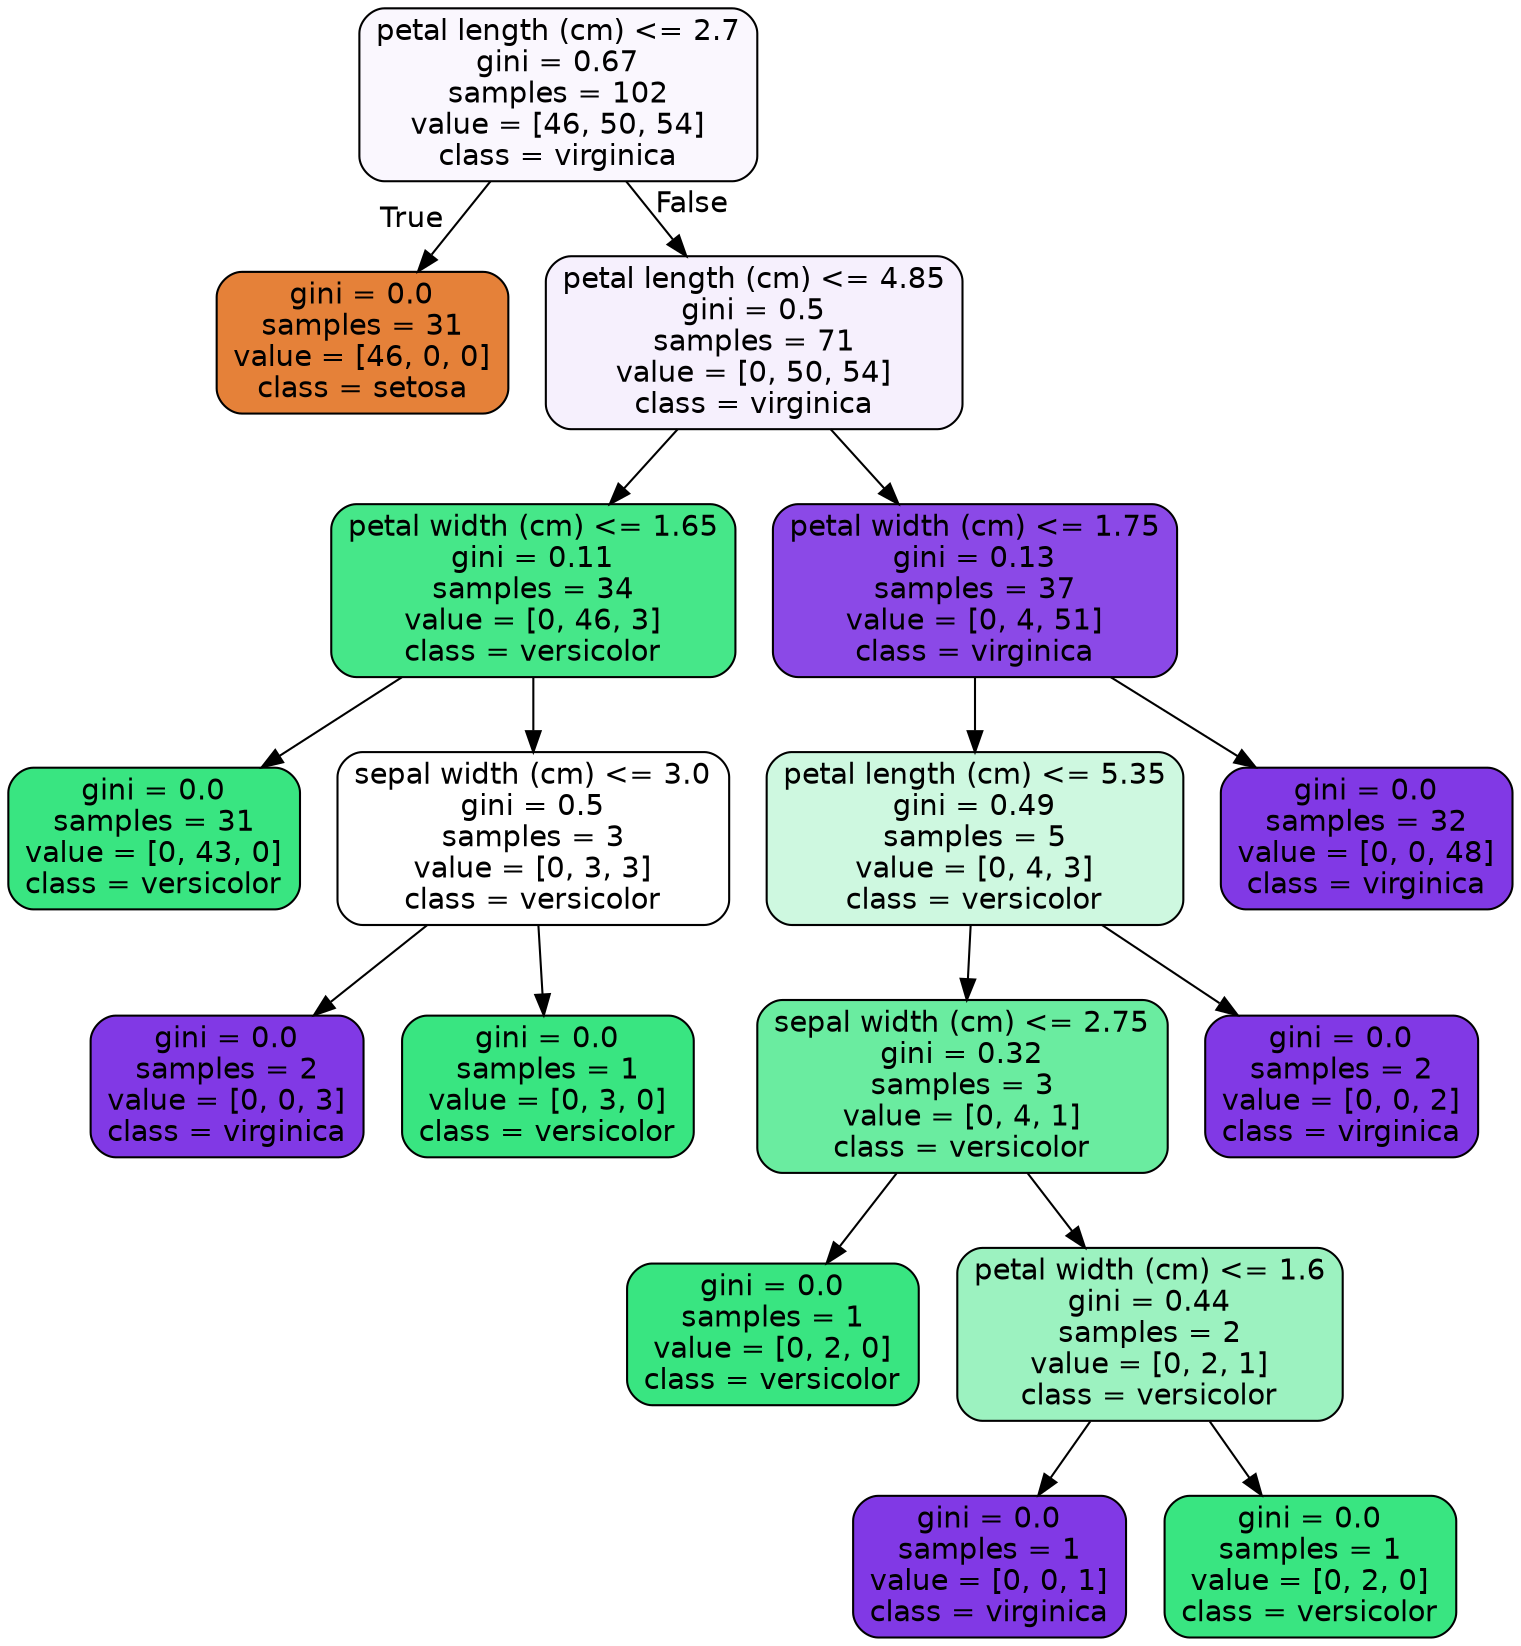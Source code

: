 digraph Tree {
node [shape=box, style="filled, rounded", color="black", fontname=helvetica] ;
edge [fontname=helvetica] ;
0 [label="petal length (cm) <= 2.7\ngini = 0.67\nsamples = 102\nvalue = [46, 50, 54]\nclass = virginica", fillcolor="#faf7fe"] ;
1 [label="gini = 0.0\nsamples = 31\nvalue = [46, 0, 0]\nclass = setosa", fillcolor="#e58139"] ;
0 -> 1 [labeldistance=2.5, labelangle=45, headlabel="True"] ;
2 [label="petal length (cm) <= 4.85\ngini = 0.5\nsamples = 71\nvalue = [0, 50, 54]\nclass = virginica", fillcolor="#f6f0fd"] ;
0 -> 2 [labeldistance=2.5, labelangle=-45, headlabel="False"] ;
3 [label="petal width (cm) <= 1.65\ngini = 0.11\nsamples = 34\nvalue = [0, 46, 3]\nclass = versicolor", fillcolor="#46e789"] ;
2 -> 3 ;
4 [label="gini = 0.0\nsamples = 31\nvalue = [0, 43, 0]\nclass = versicolor", fillcolor="#39e581"] ;
3 -> 4 ;
5 [label="sepal width (cm) <= 3.0\ngini = 0.5\nsamples = 3\nvalue = [0, 3, 3]\nclass = versicolor", fillcolor="#ffffff"] ;
3 -> 5 ;
6 [label="gini = 0.0\nsamples = 2\nvalue = [0, 0, 3]\nclass = virginica", fillcolor="#8139e5"] ;
5 -> 6 ;
7 [label="gini = 0.0\nsamples = 1\nvalue = [0, 3, 0]\nclass = versicolor", fillcolor="#39e581"] ;
5 -> 7 ;
8 [label="petal width (cm) <= 1.75\ngini = 0.13\nsamples = 37\nvalue = [0, 4, 51]\nclass = virginica", fillcolor="#8b49e7"] ;
2 -> 8 ;
9 [label="petal length (cm) <= 5.35\ngini = 0.49\nsamples = 5\nvalue = [0, 4, 3]\nclass = versicolor", fillcolor="#cef8e0"] ;
8 -> 9 ;
10 [label="sepal width (cm) <= 2.75\ngini = 0.32\nsamples = 3\nvalue = [0, 4, 1]\nclass = versicolor", fillcolor="#6aeca0"] ;
9 -> 10 ;
11 [label="gini = 0.0\nsamples = 1\nvalue = [0, 2, 0]\nclass = versicolor", fillcolor="#39e581"] ;
10 -> 11 ;
12 [label="petal width (cm) <= 1.6\ngini = 0.44\nsamples = 2\nvalue = [0, 2, 1]\nclass = versicolor", fillcolor="#9cf2c0"] ;
10 -> 12 ;
13 [label="gini = 0.0\nsamples = 1\nvalue = [0, 0, 1]\nclass = virginica", fillcolor="#8139e5"] ;
12 -> 13 ;
14 [label="gini = 0.0\nsamples = 1\nvalue = [0, 2, 0]\nclass = versicolor", fillcolor="#39e581"] ;
12 -> 14 ;
15 [label="gini = 0.0\nsamples = 2\nvalue = [0, 0, 2]\nclass = virginica", fillcolor="#8139e5"] ;
9 -> 15 ;
16 [label="gini = 0.0\nsamples = 32\nvalue = [0, 0, 48]\nclass = virginica", fillcolor="#8139e5"] ;
8 -> 16 ;
}